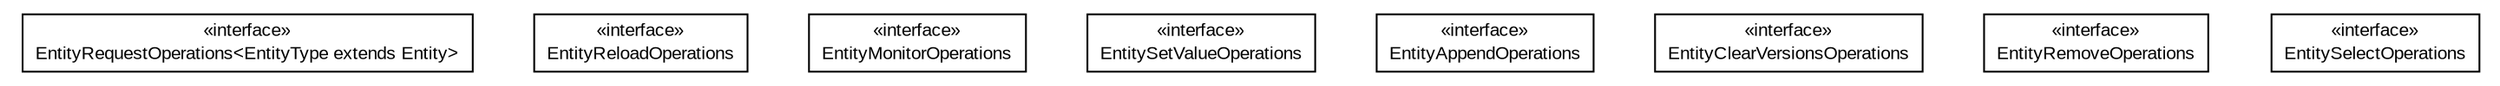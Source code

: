 #!/usr/local/bin/dot
#
# Class diagram 
# Generated by UMLGraph version 5.1 (http://www.umlgraph.org/)
#

digraph G {
	edge [fontname="arial",fontsize=10,labelfontname="arial",labelfontsize=10];
	node [fontname="arial",fontsize=10,shape=plaintext];
	nodesep=0.25;
	ranksep=0.5;
	// io.nextweb.operations.entity.EntityRequestOperations<EntityType extends io.nextweb.Entity>
	c0 [label=<<table title="io.nextweb.operations.entity.EntityRequestOperations" border="0" cellborder="1" cellspacing="0" cellpadding="2" port="p" href="./EntityRequestOperations.html">
		<tr><td><table border="0" cellspacing="0" cellpadding="1">
<tr><td align="center" balign="center"> &#171;interface&#187; </td></tr>
<tr><td align="center" balign="center"> EntityRequestOperations&lt;EntityType extends Entity&gt; </td></tr>
		</table></td></tr>
		</table>>, fontname="arial", fontcolor="black", fontsize=10.0];
	// io.nextweb.operations.entity.EntityReloadOperations
	c1 [label=<<table title="io.nextweb.operations.entity.EntityReloadOperations" border="0" cellborder="1" cellspacing="0" cellpadding="2" port="p" href="./EntityReloadOperations.html">
		<tr><td><table border="0" cellspacing="0" cellpadding="1">
<tr><td align="center" balign="center"> &#171;interface&#187; </td></tr>
<tr><td align="center" balign="center"> EntityReloadOperations </td></tr>
		</table></td></tr>
		</table>>, fontname="arial", fontcolor="black", fontsize=10.0];
	// io.nextweb.operations.entity.EntityMonitorOperations
	c2 [label=<<table title="io.nextweb.operations.entity.EntityMonitorOperations" border="0" cellborder="1" cellspacing="0" cellpadding="2" port="p" href="./EntityMonitorOperations.html">
		<tr><td><table border="0" cellspacing="0" cellpadding="1">
<tr><td align="center" balign="center"> &#171;interface&#187; </td></tr>
<tr><td align="center" balign="center"> EntityMonitorOperations </td></tr>
		</table></td></tr>
		</table>>, fontname="arial", fontcolor="black", fontsize=10.0];
	// io.nextweb.operations.entity.EntitySetValueOperations
	c3 [label=<<table title="io.nextweb.operations.entity.EntitySetValueOperations" border="0" cellborder="1" cellspacing="0" cellpadding="2" port="p" href="./EntitySetValueOperations.html">
		<tr><td><table border="0" cellspacing="0" cellpadding="1">
<tr><td align="center" balign="center"> &#171;interface&#187; </td></tr>
<tr><td align="center" balign="center"> EntitySetValueOperations </td></tr>
		</table></td></tr>
		</table>>, fontname="arial", fontcolor="black", fontsize=10.0];
	// io.nextweb.operations.entity.EntityAppendOperations
	c4 [label=<<table title="io.nextweb.operations.entity.EntityAppendOperations" border="0" cellborder="1" cellspacing="0" cellpadding="2" port="p" href="./EntityAppendOperations.html">
		<tr><td><table border="0" cellspacing="0" cellpadding="1">
<tr><td align="center" balign="center"> &#171;interface&#187; </td></tr>
<tr><td align="center" balign="center"> EntityAppendOperations </td></tr>
		</table></td></tr>
		</table>>, fontname="arial", fontcolor="black", fontsize=10.0];
	// io.nextweb.operations.entity.EntityClearVersionsOperations
	c5 [label=<<table title="io.nextweb.operations.entity.EntityClearVersionsOperations" border="0" cellborder="1" cellspacing="0" cellpadding="2" port="p" href="./EntityClearVersionsOperations.html">
		<tr><td><table border="0" cellspacing="0" cellpadding="1">
<tr><td align="center" balign="center"> &#171;interface&#187; </td></tr>
<tr><td align="center" balign="center"> EntityClearVersionsOperations </td></tr>
		</table></td></tr>
		</table>>, fontname="arial", fontcolor="black", fontsize=10.0];
	// io.nextweb.operations.entity.EntityRemoveOperations
	c6 [label=<<table title="io.nextweb.operations.entity.EntityRemoveOperations" border="0" cellborder="1" cellspacing="0" cellpadding="2" port="p" href="./EntityRemoveOperations.html">
		<tr><td><table border="0" cellspacing="0" cellpadding="1">
<tr><td align="center" balign="center"> &#171;interface&#187; </td></tr>
<tr><td align="center" balign="center"> EntityRemoveOperations </td></tr>
		</table></td></tr>
		</table>>, fontname="arial", fontcolor="black", fontsize=10.0];
	// io.nextweb.operations.entity.EntitySelectOperations
	c7 [label=<<table title="io.nextweb.operations.entity.EntitySelectOperations" border="0" cellborder="1" cellspacing="0" cellpadding="2" port="p" href="./EntitySelectOperations.html">
		<tr><td><table border="0" cellspacing="0" cellpadding="1">
<tr><td align="center" balign="center"> &#171;interface&#187; </td></tr>
<tr><td align="center" balign="center"> EntitySelectOperations </td></tr>
		</table></td></tr>
		</table>>, fontname="arial", fontcolor="black", fontsize=10.0];
}


